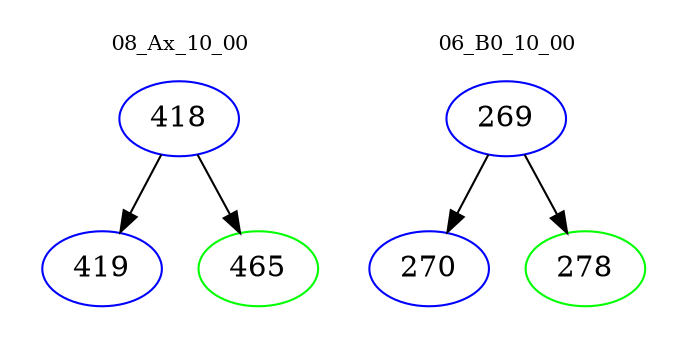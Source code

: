 digraph{
subgraph cluster_0 {
color = white
label = "08_Ax_10_00";
fontsize=10;
T0_418 [label="418", color="blue"]
T0_418 -> T0_419 [color="black"]
T0_419 [label="419", color="blue"]
T0_418 -> T0_465 [color="black"]
T0_465 [label="465", color="green"]
}
subgraph cluster_1 {
color = white
label = "06_B0_10_00";
fontsize=10;
T1_269 [label="269", color="blue"]
T1_269 -> T1_270 [color="black"]
T1_270 [label="270", color="blue"]
T1_269 -> T1_278 [color="black"]
T1_278 [label="278", color="green"]
}
}
